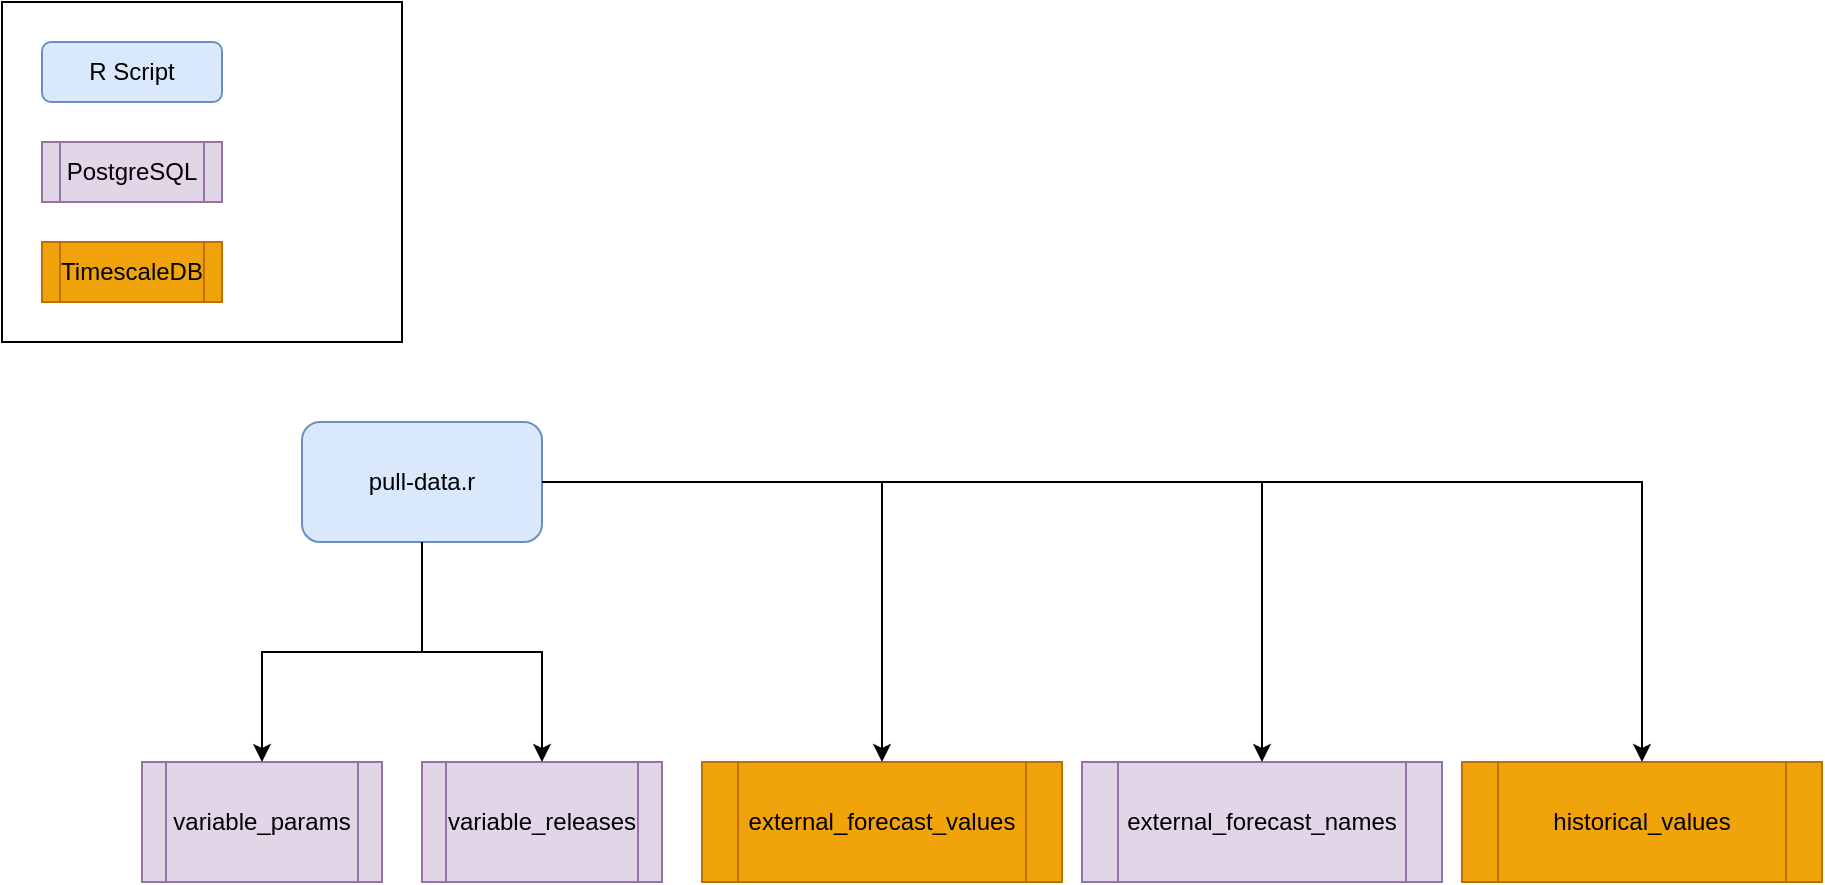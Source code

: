 <mxfile version="15.7.3" type="device"><diagram id="e45wBJPc1IPZD5_4KCzC" name="Page-1"><mxGraphModel dx="1673" dy="1018" grid="1" gridSize="10" guides="1" tooltips="1" connect="1" arrows="1" fold="1" page="1" pageScale="1" pageWidth="850" pageHeight="1100" math="0" shadow="0"><root><mxCell id="0"/><mxCell id="1" parent="0"/><mxCell id="Rp3yLM0LVzC1J12hEstZ-2" value="variable_params" style="shape=process;whiteSpace=wrap;html=1;backgroundOutline=1;fillColor=#e1d5e7;strokeColor=#9673a6;" vertex="1" parent="1"><mxGeometry x="70" y="380" width="120" height="60" as="geometry"/></mxCell><mxCell id="Rp3yLM0LVzC1J12hEstZ-3" value="variable_releases" style="shape=process;whiteSpace=wrap;html=1;backgroundOutline=1;fillColor=#e1d5e7;strokeColor=#9673a6;" vertex="1" parent="1"><mxGeometry x="210" y="380" width="120" height="60" as="geometry"/></mxCell><mxCell id="Rp3yLM0LVzC1J12hEstZ-6" style="edgeStyle=orthogonalEdgeStyle;rounded=0;orthogonalLoop=1;jettySize=auto;html=1;entryX=0.5;entryY=0;entryDx=0;entryDy=0;" edge="1" parent="1" source="Rp3yLM0LVzC1J12hEstZ-5" target="Rp3yLM0LVzC1J12hEstZ-2"><mxGeometry relative="1" as="geometry"><mxPoint x="180" y="360" as="targetPoint"/></mxGeometry></mxCell><mxCell id="Rp3yLM0LVzC1J12hEstZ-5" value="pull-data.r" style="rounded=1;whiteSpace=wrap;html=1;fillColor=#dae8fc;strokeColor=#6c8ebf;" vertex="1" parent="1"><mxGeometry x="150" y="210" width="120" height="60" as="geometry"/></mxCell><mxCell id="Rp3yLM0LVzC1J12hEstZ-7" style="edgeStyle=orthogonalEdgeStyle;rounded=0;orthogonalLoop=1;jettySize=auto;html=1;entryX=0.5;entryY=0;entryDx=0;entryDy=0;exitX=0.5;exitY=1;exitDx=0;exitDy=0;" edge="1" parent="1" source="Rp3yLM0LVzC1J12hEstZ-5" target="Rp3yLM0LVzC1J12hEstZ-3"><mxGeometry relative="1" as="geometry"><mxPoint x="140" y="390" as="targetPoint"/><mxPoint x="220" y="280" as="sourcePoint"/></mxGeometry></mxCell><mxCell id="Rp3yLM0LVzC1J12hEstZ-8" value="external_forecast_values" style="shape=process;whiteSpace=wrap;html=1;backgroundOutline=1;fillColor=#f0a30a;strokeColor=#BD7000;fontColor=#000000;" vertex="1" parent="1"><mxGeometry x="350" y="380" width="180" height="60" as="geometry"/></mxCell><mxCell id="Rp3yLM0LVzC1J12hEstZ-10" style="edgeStyle=orthogonalEdgeStyle;rounded=0;orthogonalLoop=1;jettySize=auto;html=1;entryX=0.5;entryY=0;entryDx=0;entryDy=0;exitX=1;exitY=0.5;exitDx=0;exitDy=0;" edge="1" parent="1" source="Rp3yLM0LVzC1J12hEstZ-5" target="Rp3yLM0LVzC1J12hEstZ-8"><mxGeometry relative="1" as="geometry"><mxPoint x="280" y="390" as="targetPoint"/><mxPoint x="220" y="280" as="sourcePoint"/></mxGeometry></mxCell><mxCell id="Rp3yLM0LVzC1J12hEstZ-11" value="external_forecast_names" style="shape=process;whiteSpace=wrap;html=1;backgroundOutline=1;fillColor=#e1d5e7;strokeColor=#9673a6;" vertex="1" parent="1"><mxGeometry x="540" y="380" width="180" height="60" as="geometry"/></mxCell><mxCell id="Rp3yLM0LVzC1J12hEstZ-12" style="edgeStyle=orthogonalEdgeStyle;rounded=0;orthogonalLoop=1;jettySize=auto;html=1;exitX=1;exitY=0.5;exitDx=0;exitDy=0;" edge="1" parent="1" source="Rp3yLM0LVzC1J12hEstZ-5" target="Rp3yLM0LVzC1J12hEstZ-11"><mxGeometry relative="1" as="geometry"><mxPoint x="450" y="390" as="targetPoint"/><mxPoint x="280" y="250" as="sourcePoint"/></mxGeometry></mxCell><mxCell id="Rp3yLM0LVzC1J12hEstZ-13" value="historical_values" style="shape=process;whiteSpace=wrap;html=1;backgroundOutline=1;fillColor=#f0a30a;strokeColor=#BD7000;fontColor=#000000;" vertex="1" parent="1"><mxGeometry x="730" y="380" width="180" height="60" as="geometry"/></mxCell><mxCell id="Rp3yLM0LVzC1J12hEstZ-14" style="edgeStyle=orthogonalEdgeStyle;rounded=0;orthogonalLoop=1;jettySize=auto;html=1;entryX=0.5;entryY=0;entryDx=0;entryDy=0;exitX=1;exitY=0.5;exitDx=0;exitDy=0;" edge="1" parent="1" source="Rp3yLM0LVzC1J12hEstZ-5" target="Rp3yLM0LVzC1J12hEstZ-13"><mxGeometry relative="1" as="geometry"><mxPoint x="280" y="390" as="targetPoint"/><mxPoint x="220" y="280" as="sourcePoint"/></mxGeometry></mxCell><mxCell id="Rp3yLM0LVzC1J12hEstZ-16" value="" style="rounded=0;whiteSpace=wrap;html=1;" vertex="1" parent="1"><mxGeometry width="200" height="170" as="geometry"/></mxCell><mxCell id="Rp3yLM0LVzC1J12hEstZ-17" value="R Script" style="rounded=1;whiteSpace=wrap;html=1;fillColor=#dae8fc;strokeColor=#6c8ebf;" vertex="1" parent="1"><mxGeometry x="20" y="20" width="90" height="30" as="geometry"/></mxCell><mxCell id="Rp3yLM0LVzC1J12hEstZ-18" value="PostgreSQL" style="shape=process;whiteSpace=wrap;html=1;backgroundOutline=1;fillColor=#e1d5e7;strokeColor=#9673a6;" vertex="1" parent="1"><mxGeometry x="20" y="70" width="90" height="30" as="geometry"/></mxCell><mxCell id="Rp3yLM0LVzC1J12hEstZ-19" value="TimescaleDB" style="shape=process;whiteSpace=wrap;html=1;backgroundOutline=1;fillColor=#f0a30a;strokeColor=#BD7000;fontColor=#000000;" vertex="1" parent="1"><mxGeometry x="20" y="120" width="90" height="30" as="geometry"/></mxCell></root></mxGraphModel></diagram></mxfile>